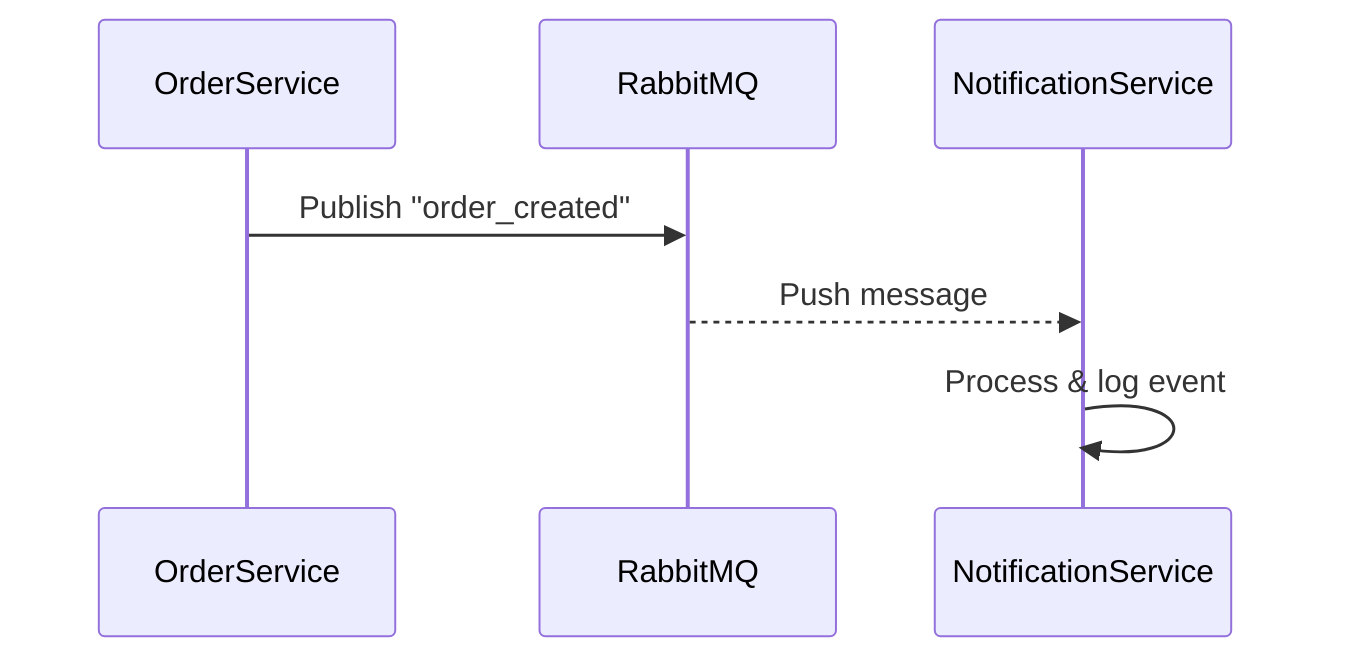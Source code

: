 sequenceDiagram
    participant OrderService
    participant RabbitMQ
    participant NotificationService

    OrderService->>RabbitMQ: Publish "order_created"
    RabbitMQ-->>NotificationService: Push message
    NotificationService->>NotificationService: Process & log event